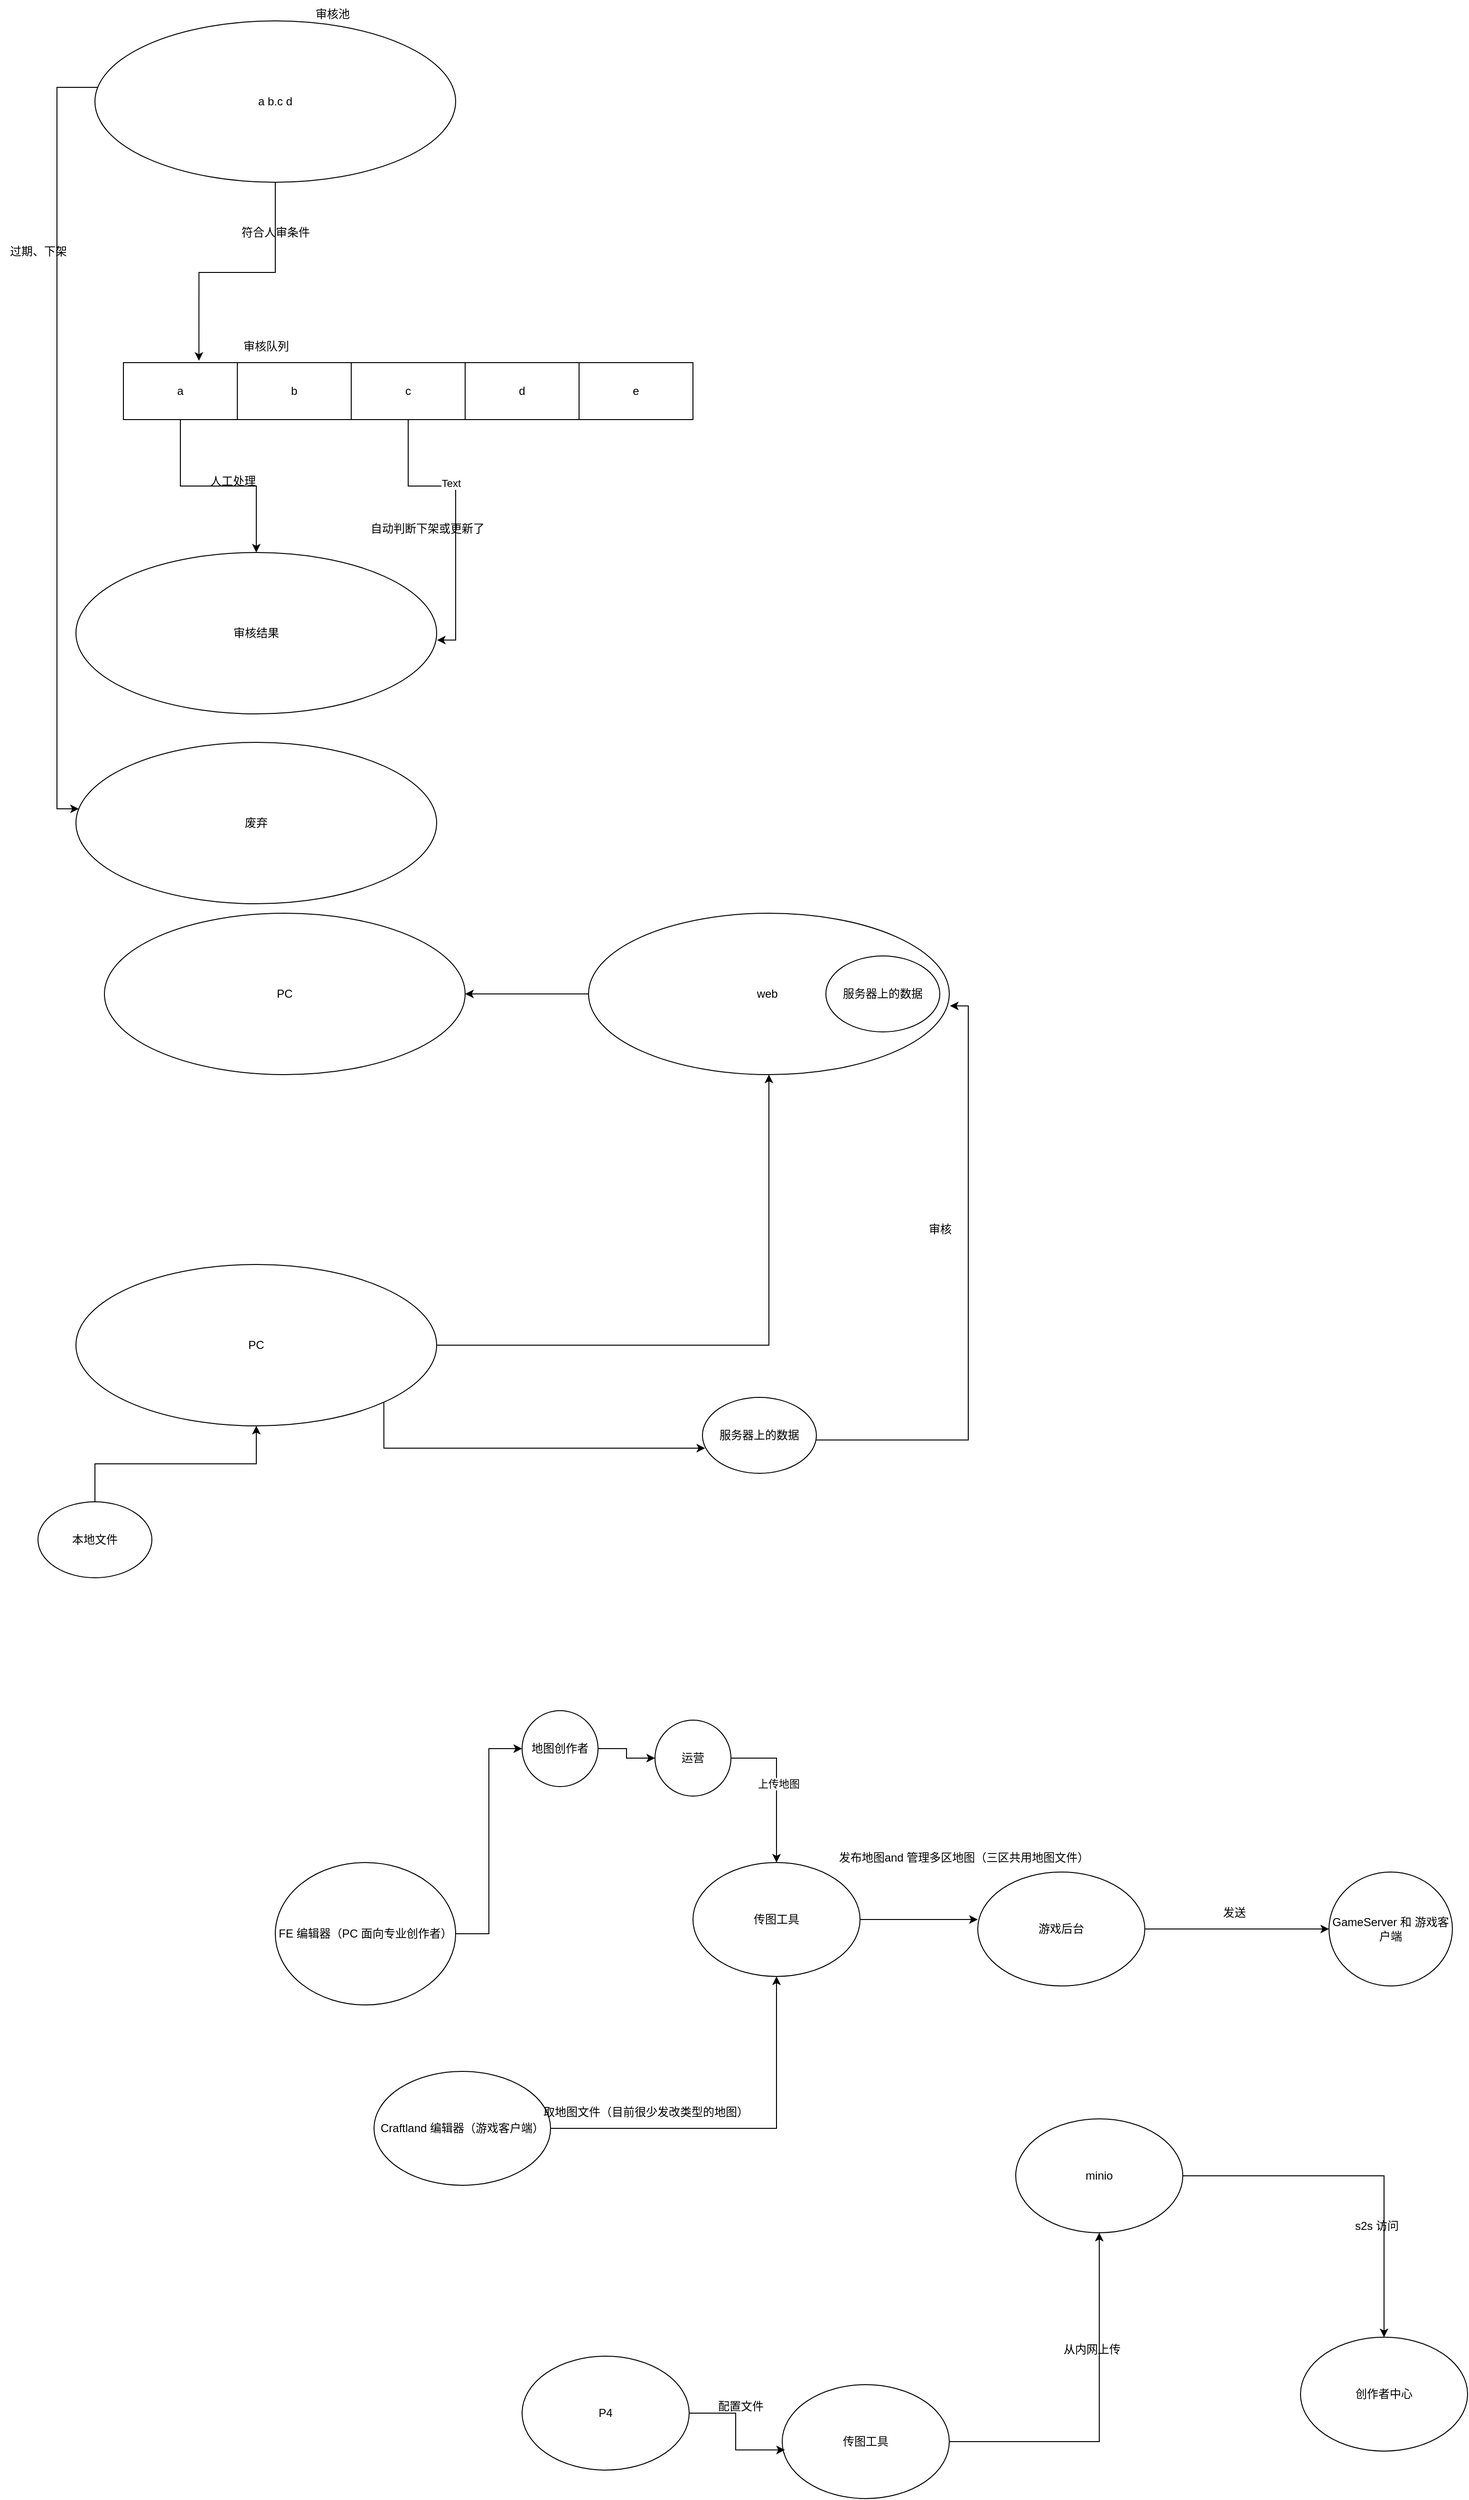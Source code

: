 <mxfile version="24.2.1" type="github">
  <diagram name="Page-1" id="76cawYGLzmRTCJIRn4Xe">
    <mxGraphModel dx="1527" dy="995" grid="1" gridSize="10" guides="1" tooltips="1" connect="1" arrows="1" fold="1" page="1" pageScale="1" pageWidth="827" pageHeight="1169" math="0" shadow="0">
      <root>
        <mxCell id="0" />
        <mxCell id="1" parent="0" />
        <mxCell id="PZpXFT_uW1NQQeK_htyu-3" value="b" style="rounded=0;whiteSpace=wrap;html=1;" parent="1" vertex="1">
          <mxGeometry x="270" y="390" width="120" height="60" as="geometry" />
        </mxCell>
        <mxCell id="PZpXFT_uW1NQQeK_htyu-11" style="edgeStyle=orthogonalEdgeStyle;rounded=0;orthogonalLoop=1;jettySize=auto;html=1;" parent="1" source="PZpXFT_uW1NQQeK_htyu-4" target="PZpXFT_uW1NQQeK_htyu-10" edge="1">
          <mxGeometry relative="1" as="geometry" />
        </mxCell>
        <mxCell id="PZpXFT_uW1NQQeK_htyu-4" value="a" style="rounded=0;whiteSpace=wrap;html=1;" parent="1" vertex="1">
          <mxGeometry x="150" y="390" width="120" height="60" as="geometry" />
        </mxCell>
        <mxCell id="PZpXFT_uW1NQQeK_htyu-5" value="c" style="rounded=0;whiteSpace=wrap;html=1;" parent="1" vertex="1">
          <mxGeometry x="390" y="390" width="120" height="60" as="geometry" />
        </mxCell>
        <mxCell id="PZpXFT_uW1NQQeK_htyu-6" value="d" style="rounded=0;whiteSpace=wrap;html=1;" parent="1" vertex="1">
          <mxGeometry x="510" y="390" width="120" height="60" as="geometry" />
        </mxCell>
        <mxCell id="PZpXFT_uW1NQQeK_htyu-7" value="e" style="rounded=0;whiteSpace=wrap;html=1;" parent="1" vertex="1">
          <mxGeometry x="630" y="390" width="120" height="60" as="geometry" />
        </mxCell>
        <mxCell id="PZpXFT_uW1NQQeK_htyu-14" style="edgeStyle=orthogonalEdgeStyle;rounded=0;orthogonalLoop=1;jettySize=auto;html=1;" parent="1" source="PZpXFT_uW1NQQeK_htyu-8" target="PZpXFT_uW1NQQeK_htyu-21" edge="1">
          <mxGeometry relative="1" as="geometry">
            <Array as="points">
              <mxPoint x="80" y="100" />
              <mxPoint x="80" y="860" />
            </Array>
          </mxGeometry>
        </mxCell>
        <mxCell id="PZpXFT_uW1NQQeK_htyu-8" value="a b.c d" style="ellipse;whiteSpace=wrap;html=1;" parent="1" vertex="1">
          <mxGeometry x="120" y="30" width="380" height="170" as="geometry" />
        </mxCell>
        <mxCell id="PZpXFT_uW1NQQeK_htyu-9" style="edgeStyle=orthogonalEdgeStyle;rounded=0;orthogonalLoop=1;jettySize=auto;html=1;entryX=0.663;entryY=-0.033;entryDx=0;entryDy=0;entryPerimeter=0;" parent="1" source="PZpXFT_uW1NQQeK_htyu-8" target="PZpXFT_uW1NQQeK_htyu-4" edge="1">
          <mxGeometry relative="1" as="geometry" />
        </mxCell>
        <mxCell id="PZpXFT_uW1NQQeK_htyu-10" value="审核结果" style="ellipse;whiteSpace=wrap;html=1;" parent="1" vertex="1">
          <mxGeometry x="100" y="590" width="380" height="170" as="geometry" />
        </mxCell>
        <mxCell id="PZpXFT_uW1NQQeK_htyu-12" value="审核池" style="text;html=1;align=center;verticalAlign=middle;resizable=0;points=[];autosize=1;strokeColor=none;fillColor=none;" parent="1" vertex="1">
          <mxGeometry x="340" y="8" width="60" height="30" as="geometry" />
        </mxCell>
        <mxCell id="PZpXFT_uW1NQQeK_htyu-13" value="审核队列" style="text;html=1;align=center;verticalAlign=middle;resizable=0;points=[];autosize=1;strokeColor=none;fillColor=none;" parent="1" vertex="1">
          <mxGeometry x="265" y="358" width="70" height="30" as="geometry" />
        </mxCell>
        <mxCell id="PZpXFT_uW1NQQeK_htyu-15" value="过期、下架" style="text;html=1;align=center;verticalAlign=middle;resizable=0;points=[];autosize=1;strokeColor=none;fillColor=none;" parent="1" vertex="1">
          <mxGeometry x="20" y="258" width="80" height="30" as="geometry" />
        </mxCell>
        <mxCell id="PZpXFT_uW1NQQeK_htyu-16" value="符合人审条件" style="text;html=1;align=center;verticalAlign=middle;resizable=0;points=[];autosize=1;strokeColor=none;fillColor=none;" parent="1" vertex="1">
          <mxGeometry x="260" y="238" width="100" height="30" as="geometry" />
        </mxCell>
        <mxCell id="PZpXFT_uW1NQQeK_htyu-17" style="edgeStyle=orthogonalEdgeStyle;rounded=0;orthogonalLoop=1;jettySize=auto;html=1;exitX=0.5;exitY=1;exitDx=0;exitDy=0;entryX=1.001;entryY=0.543;entryDx=0;entryDy=0;entryPerimeter=0;" parent="1" source="PZpXFT_uW1NQQeK_htyu-5" target="PZpXFT_uW1NQQeK_htyu-10" edge="1">
          <mxGeometry relative="1" as="geometry" />
        </mxCell>
        <mxCell id="PZpXFT_uW1NQQeK_htyu-18" value="Text" style="edgeLabel;html=1;align=center;verticalAlign=middle;resizable=0;points=[];" parent="PZpXFT_uW1NQQeK_htyu-17" vertex="1" connectable="0">
          <mxGeometry x="-0.241" y="3" relative="1" as="geometry">
            <mxPoint as="offset" />
          </mxGeometry>
        </mxCell>
        <mxCell id="PZpXFT_uW1NQQeK_htyu-19" value="人工处理" style="text;html=1;align=center;verticalAlign=middle;resizable=0;points=[];autosize=1;strokeColor=none;fillColor=none;" parent="1" vertex="1">
          <mxGeometry x="230" y="500" width="70" height="30" as="geometry" />
        </mxCell>
        <mxCell id="PZpXFT_uW1NQQeK_htyu-20" value="自动判断下架或更新了" style="text;html=1;align=center;verticalAlign=middle;resizable=0;points=[];autosize=1;strokeColor=none;fillColor=none;" parent="1" vertex="1">
          <mxGeometry x="400" y="550" width="140" height="30" as="geometry" />
        </mxCell>
        <mxCell id="PZpXFT_uW1NQQeK_htyu-21" value="废弃" style="ellipse;whiteSpace=wrap;html=1;" parent="1" vertex="1">
          <mxGeometry x="100" y="790" width="380" height="170" as="geometry" />
        </mxCell>
        <mxCell id="PZpXFT_uW1NQQeK_htyu-24" style="edgeStyle=orthogonalEdgeStyle;rounded=0;orthogonalLoop=1;jettySize=auto;html=1;" parent="1" source="PZpXFT_uW1NQQeK_htyu-22" target="PZpXFT_uW1NQQeK_htyu-23" edge="1">
          <mxGeometry relative="1" as="geometry" />
        </mxCell>
        <mxCell id="PZpXFT_uW1NQQeK_htyu-22" value="PC" style="ellipse;whiteSpace=wrap;html=1;" parent="1" vertex="1">
          <mxGeometry x="100" y="1340" width="380" height="170" as="geometry" />
        </mxCell>
        <mxCell id="PZpXFT_uW1NQQeK_htyu-26" style="edgeStyle=orthogonalEdgeStyle;rounded=0;orthogonalLoop=1;jettySize=auto;html=1;" parent="1" source="PZpXFT_uW1NQQeK_htyu-23" target="PZpXFT_uW1NQQeK_htyu-25" edge="1">
          <mxGeometry relative="1" as="geometry" />
        </mxCell>
        <mxCell id="PZpXFT_uW1NQQeK_htyu-23" value="web&amp;nbsp;" style="ellipse;whiteSpace=wrap;html=1;" parent="1" vertex="1">
          <mxGeometry x="640" y="970" width="380" height="170" as="geometry" />
        </mxCell>
        <mxCell id="PZpXFT_uW1NQQeK_htyu-25" value="PC" style="ellipse;whiteSpace=wrap;html=1;" parent="1" vertex="1">
          <mxGeometry x="130" y="970" width="380" height="170" as="geometry" />
        </mxCell>
        <mxCell id="PZpXFT_uW1NQQeK_htyu-28" style="edgeStyle=orthogonalEdgeStyle;rounded=0;orthogonalLoop=1;jettySize=auto;html=1;" parent="1" source="PZpXFT_uW1NQQeK_htyu-27" target="PZpXFT_uW1NQQeK_htyu-22" edge="1">
          <mxGeometry relative="1" as="geometry" />
        </mxCell>
        <mxCell id="PZpXFT_uW1NQQeK_htyu-27" value="本地文件" style="ellipse;whiteSpace=wrap;html=1;" parent="1" vertex="1">
          <mxGeometry x="60" y="1590" width="120" height="80" as="geometry" />
        </mxCell>
        <mxCell id="PZpXFT_uW1NQQeK_htyu-29" value="服务器上的数据" style="ellipse;whiteSpace=wrap;html=1;" parent="1" vertex="1">
          <mxGeometry x="890" y="1015" width="120" height="80" as="geometry" />
        </mxCell>
        <mxCell id="PZpXFT_uW1NQQeK_htyu-32" style="edgeStyle=orthogonalEdgeStyle;rounded=0;orthogonalLoop=1;jettySize=auto;html=1;entryX=1.002;entryY=0.574;entryDx=0;entryDy=0;entryPerimeter=0;" parent="1" target="PZpXFT_uW1NQQeK_htyu-23" edge="1">
          <mxGeometry relative="1" as="geometry">
            <mxPoint x="880" y="1524.9" as="sourcePoint" />
            <mxPoint x="1024.35" y="1160.004" as="targetPoint" />
            <Array as="points">
              <mxPoint x="1040" y="1525" />
              <mxPoint x="1040" y="1068" />
            </Array>
          </mxGeometry>
        </mxCell>
        <mxCell id="PZpXFT_uW1NQQeK_htyu-30" value="服务器上的数据" style="ellipse;whiteSpace=wrap;html=1;" parent="1" vertex="1">
          <mxGeometry x="760" y="1480" width="120" height="80" as="geometry" />
        </mxCell>
        <mxCell id="PZpXFT_uW1NQQeK_htyu-31" style="edgeStyle=orthogonalEdgeStyle;rounded=0;orthogonalLoop=1;jettySize=auto;html=1;exitX=1;exitY=1;exitDx=0;exitDy=0;entryX=0.023;entryY=0.669;entryDx=0;entryDy=0;entryPerimeter=0;" parent="1" source="PZpXFT_uW1NQQeK_htyu-22" target="PZpXFT_uW1NQQeK_htyu-30" edge="1">
          <mxGeometry relative="1" as="geometry">
            <Array as="points">
              <mxPoint x="424" y="1534" />
            </Array>
          </mxGeometry>
        </mxCell>
        <mxCell id="PZpXFT_uW1NQQeK_htyu-33" value="审核" style="text;html=1;align=center;verticalAlign=middle;resizable=0;points=[];autosize=1;strokeColor=none;fillColor=none;" parent="1" vertex="1">
          <mxGeometry x="985" y="1288" width="50" height="30" as="geometry" />
        </mxCell>
        <mxCell id="-3kqFUu_voOcF4lObSms-8" style="edgeStyle=orthogonalEdgeStyle;rounded=0;orthogonalLoop=1;jettySize=auto;html=1;entryX=0;entryY=0.5;entryDx=0;entryDy=0;" edge="1" parent="1" source="-3kqFUu_voOcF4lObSms-1" target="-3kqFUu_voOcF4lObSms-9">
          <mxGeometry relative="1" as="geometry">
            <mxPoint x="640" y="1990" as="targetPoint" />
          </mxGeometry>
        </mxCell>
        <mxCell id="-3kqFUu_voOcF4lObSms-1" value="FE 编辑器（PC 面向专业创作者）" style="ellipse;whiteSpace=wrap;html=1;" vertex="1" parent="1">
          <mxGeometry x="310" y="1970" width="190" height="150" as="geometry" />
        </mxCell>
        <mxCell id="-3kqFUu_voOcF4lObSms-18" style="edgeStyle=orthogonalEdgeStyle;rounded=0;orthogonalLoop=1;jettySize=auto;html=1;entryX=0.5;entryY=1;entryDx=0;entryDy=0;" edge="1" parent="1" source="-3kqFUu_voOcF4lObSms-3" target="-3kqFUu_voOcF4lObSms-7">
          <mxGeometry relative="1" as="geometry" />
        </mxCell>
        <mxCell id="-3kqFUu_voOcF4lObSms-3" value="Craftland 编辑器（游戏客户端）" style="ellipse;whiteSpace=wrap;html=1;" vertex="1" parent="1">
          <mxGeometry x="414" y="2190" width="186" height="120" as="geometry" />
        </mxCell>
        <mxCell id="-3kqFUu_voOcF4lObSms-14" style="edgeStyle=orthogonalEdgeStyle;rounded=0;orthogonalLoop=1;jettySize=auto;html=1;" edge="1" parent="1" source="-3kqFUu_voOcF4lObSms-7">
          <mxGeometry relative="1" as="geometry">
            <mxPoint x="1050" y="2030" as="targetPoint" />
          </mxGeometry>
        </mxCell>
        <mxCell id="-3kqFUu_voOcF4lObSms-7" value="传图工具" style="ellipse;whiteSpace=wrap;html=1;" vertex="1" parent="1">
          <mxGeometry x="750" y="1970" width="176" height="120" as="geometry" />
        </mxCell>
        <mxCell id="-3kqFUu_voOcF4lObSms-9" value="地图创作者" style="ellipse;whiteSpace=wrap;html=1;" vertex="1" parent="1">
          <mxGeometry x="570" y="1810" width="80" height="80" as="geometry" />
        </mxCell>
        <mxCell id="-3kqFUu_voOcF4lObSms-12" style="edgeStyle=orthogonalEdgeStyle;rounded=0;orthogonalLoop=1;jettySize=auto;html=1;exitX=1;exitY=0.5;exitDx=0;exitDy=0;" edge="1" parent="1" source="-3kqFUu_voOcF4lObSms-11" target="-3kqFUu_voOcF4lObSms-7">
          <mxGeometry relative="1" as="geometry" />
        </mxCell>
        <mxCell id="-3kqFUu_voOcF4lObSms-13" value="上传地图" style="edgeLabel;html=1;align=center;verticalAlign=middle;resizable=0;points=[];" vertex="1" connectable="0" parent="-3kqFUu_voOcF4lObSms-12">
          <mxGeometry x="-0.049" y="2" relative="1" as="geometry">
            <mxPoint as="offset" />
          </mxGeometry>
        </mxCell>
        <mxCell id="-3kqFUu_voOcF4lObSms-20" style="edgeStyle=orthogonalEdgeStyle;rounded=0;orthogonalLoop=1;jettySize=auto;html=1;" edge="1" parent="1" source="-3kqFUu_voOcF4lObSms-15">
          <mxGeometry relative="1" as="geometry">
            <mxPoint x="1420" y="2040" as="targetPoint" />
          </mxGeometry>
        </mxCell>
        <mxCell id="-3kqFUu_voOcF4lObSms-15" value="游戏后台" style="ellipse;whiteSpace=wrap;html=1;" vertex="1" parent="1">
          <mxGeometry x="1050" y="1980" width="176" height="120" as="geometry" />
        </mxCell>
        <mxCell id="-3kqFUu_voOcF4lObSms-16" value="发布地图and 管理多区地图（三区共用地图文件）" style="text;html=1;align=center;verticalAlign=middle;resizable=0;points=[];autosize=1;strokeColor=none;fillColor=none;" vertex="1" parent="1">
          <mxGeometry x="890" y="1950" width="290" height="30" as="geometry" />
        </mxCell>
        <mxCell id="-3kqFUu_voOcF4lObSms-17" value="" style="edgeStyle=orthogonalEdgeStyle;rounded=0;orthogonalLoop=1;jettySize=auto;html=1;" edge="1" parent="1" source="-3kqFUu_voOcF4lObSms-9" target="-3kqFUu_voOcF4lObSms-11">
          <mxGeometry relative="1" as="geometry">
            <mxPoint x="760" y="1980" as="targetPoint" />
            <mxPoint x="650" y="1850" as="sourcePoint" />
          </mxGeometry>
        </mxCell>
        <mxCell id="-3kqFUu_voOcF4lObSms-11" value="运营" style="ellipse;whiteSpace=wrap;html=1;" vertex="1" parent="1">
          <mxGeometry x="710" y="1820" width="80" height="80" as="geometry" />
        </mxCell>
        <mxCell id="-3kqFUu_voOcF4lObSms-19" value="取地图文件（目前很少发改类型的地图）" style="text;html=1;align=center;verticalAlign=middle;resizable=0;points=[];autosize=1;strokeColor=none;fillColor=none;" vertex="1" parent="1">
          <mxGeometry x="580" y="2218" width="240" height="30" as="geometry" />
        </mxCell>
        <mxCell id="-3kqFUu_voOcF4lObSms-21" value="GameServer 和 游戏客户端" style="ellipse;whiteSpace=wrap;html=1;" vertex="1" parent="1">
          <mxGeometry x="1420" y="1980" width="130" height="120" as="geometry" />
        </mxCell>
        <mxCell id="-3kqFUu_voOcF4lObSms-22" value="发送" style="text;html=1;align=center;verticalAlign=middle;resizable=0;points=[];autosize=1;strokeColor=none;fillColor=none;" vertex="1" parent="1">
          <mxGeometry x="1295" y="2008" width="50" height="30" as="geometry" />
        </mxCell>
        <mxCell id="-3kqFUu_voOcF4lObSms-27" style="edgeStyle=orthogonalEdgeStyle;rounded=0;orthogonalLoop=1;jettySize=auto;html=1;entryX=0.5;entryY=1;entryDx=0;entryDy=0;" edge="1" parent="1" source="-3kqFUu_voOcF4lObSms-23" target="-3kqFUu_voOcF4lObSms-25">
          <mxGeometry relative="1" as="geometry" />
        </mxCell>
        <mxCell id="-3kqFUu_voOcF4lObSms-23" value="传图工具" style="ellipse;whiteSpace=wrap;html=1;" vertex="1" parent="1">
          <mxGeometry x="844" y="2520" width="176" height="120" as="geometry" />
        </mxCell>
        <mxCell id="-3kqFUu_voOcF4lObSms-24" value="P4" style="ellipse;whiteSpace=wrap;html=1;" vertex="1" parent="1">
          <mxGeometry x="570" y="2490" width="176" height="120" as="geometry" />
        </mxCell>
        <mxCell id="-3kqFUu_voOcF4lObSms-30" style="edgeStyle=orthogonalEdgeStyle;rounded=0;orthogonalLoop=1;jettySize=auto;html=1;entryX=0.5;entryY=0;entryDx=0;entryDy=0;" edge="1" parent="1" source="-3kqFUu_voOcF4lObSms-25" target="-3kqFUu_voOcF4lObSms-29">
          <mxGeometry relative="1" as="geometry" />
        </mxCell>
        <mxCell id="-3kqFUu_voOcF4lObSms-25" value="minio" style="ellipse;whiteSpace=wrap;html=1;" vertex="1" parent="1">
          <mxGeometry x="1090" y="2240" width="176" height="120" as="geometry" />
        </mxCell>
        <mxCell id="-3kqFUu_voOcF4lObSms-26" style="edgeStyle=orthogonalEdgeStyle;rounded=0;orthogonalLoop=1;jettySize=auto;html=1;entryX=0.016;entryY=0.573;entryDx=0;entryDy=0;entryPerimeter=0;" edge="1" parent="1" source="-3kqFUu_voOcF4lObSms-24" target="-3kqFUu_voOcF4lObSms-23">
          <mxGeometry relative="1" as="geometry" />
        </mxCell>
        <mxCell id="-3kqFUu_voOcF4lObSms-29" value="创作者中心" style="ellipse;whiteSpace=wrap;html=1;" vertex="1" parent="1">
          <mxGeometry x="1390" y="2470" width="176" height="120" as="geometry" />
        </mxCell>
        <mxCell id="-3kqFUu_voOcF4lObSms-31" value="配置文件" style="text;html=1;align=center;verticalAlign=middle;resizable=0;points=[];autosize=1;strokeColor=none;fillColor=none;" vertex="1" parent="1">
          <mxGeometry x="765" y="2528" width="70" height="30" as="geometry" />
        </mxCell>
        <mxCell id="-3kqFUu_voOcF4lObSms-32" value="从内网上传" style="text;html=1;align=center;verticalAlign=middle;resizable=0;points=[];autosize=1;strokeColor=none;fillColor=none;" vertex="1" parent="1">
          <mxGeometry x="1130" y="2468" width="80" height="30" as="geometry" />
        </mxCell>
        <mxCell id="-3kqFUu_voOcF4lObSms-33" value="s2s 访问" style="text;html=1;align=center;verticalAlign=middle;resizable=0;points=[];autosize=1;strokeColor=none;fillColor=none;" vertex="1" parent="1">
          <mxGeometry x="1435" y="2338" width="70" height="30" as="geometry" />
        </mxCell>
      </root>
    </mxGraphModel>
  </diagram>
</mxfile>
